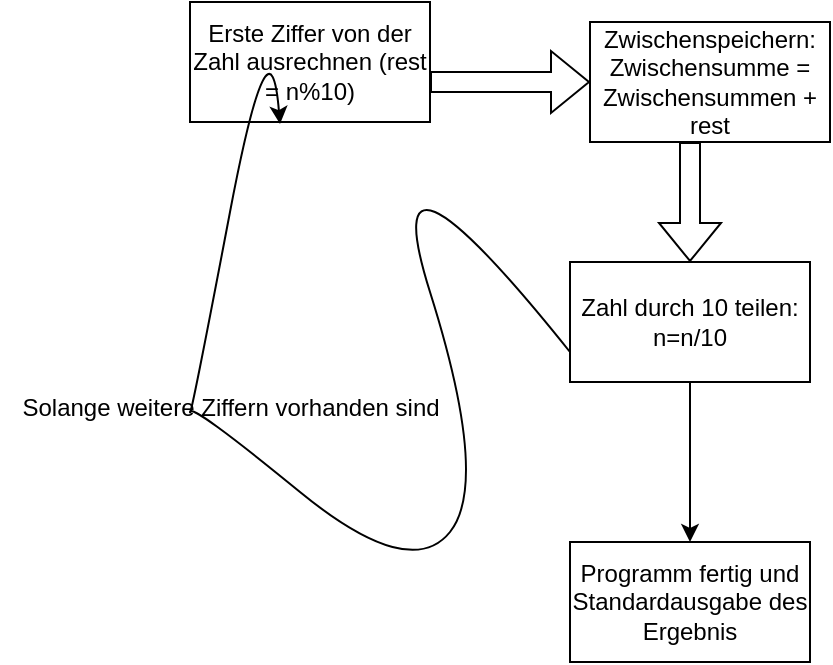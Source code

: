 <mxfile version="22.0.8" type="github">
  <diagram name="Seite-1" id="wMDI8dZVMcPZ2ughkcTs">
    <mxGraphModel dx="1434" dy="790" grid="1" gridSize="10" guides="1" tooltips="1" connect="1" arrows="1" fold="1" page="1" pageScale="1" pageWidth="827" pageHeight="1169" math="0" shadow="0">
      <root>
        <mxCell id="0" />
        <mxCell id="1" parent="0" />
        <mxCell id="AZC1r9gL1J6Y8N8dcFWN-1" value="Erste Ziffer von der Zahl ausrechnen (rest = n%10)" style="rounded=0;whiteSpace=wrap;html=1;" vertex="1" parent="1">
          <mxGeometry x="350" y="380" width="120" height="60" as="geometry" />
        </mxCell>
        <mxCell id="AZC1r9gL1J6Y8N8dcFWN-2" value="" style="shape=flexArrow;endArrow=classic;html=1;rounded=0;" edge="1" parent="1">
          <mxGeometry width="50" height="50" relative="1" as="geometry">
            <mxPoint x="470" y="420" as="sourcePoint" />
            <mxPoint x="550" y="420" as="targetPoint" />
          </mxGeometry>
        </mxCell>
        <mxCell id="AZC1r9gL1J6Y8N8dcFWN-3" value="Zwischenspeichern: Zwischensumme = Zwischensummen + rest" style="rounded=0;whiteSpace=wrap;html=1;" vertex="1" parent="1">
          <mxGeometry x="550" y="390" width="120" height="60" as="geometry" />
        </mxCell>
        <mxCell id="AZC1r9gL1J6Y8N8dcFWN-4" value="" style="shape=flexArrow;endArrow=classic;html=1;rounded=0;" edge="1" parent="1" target="AZC1r9gL1J6Y8N8dcFWN-5">
          <mxGeometry width="50" height="50" relative="1" as="geometry">
            <mxPoint x="600" y="450" as="sourcePoint" />
            <mxPoint x="600" y="540" as="targetPoint" />
          </mxGeometry>
        </mxCell>
        <mxCell id="AZC1r9gL1J6Y8N8dcFWN-11" value="" style="edgeStyle=orthogonalEdgeStyle;rounded=0;orthogonalLoop=1;jettySize=auto;html=1;" edge="1" parent="1" source="AZC1r9gL1J6Y8N8dcFWN-5" target="AZC1r9gL1J6Y8N8dcFWN-10">
          <mxGeometry relative="1" as="geometry" />
        </mxCell>
        <mxCell id="AZC1r9gL1J6Y8N8dcFWN-5" value="Zahl durch 10 teilen: n=n/10" style="rounded=0;whiteSpace=wrap;html=1;" vertex="1" parent="1">
          <mxGeometry x="540" y="510" width="120" height="60" as="geometry" />
        </mxCell>
        <mxCell id="AZC1r9gL1J6Y8N8dcFWN-6" value="" style="curved=1;endArrow=classic;html=1;rounded=0;exitX=0;exitY=0.75;exitDx=0;exitDy=0;entryX=0.375;entryY=1.017;entryDx=0;entryDy=0;entryPerimeter=0;" edge="1" parent="1" source="AZC1r9gL1J6Y8N8dcFWN-5" target="AZC1r9gL1J6Y8N8dcFWN-1">
          <mxGeometry width="50" height="50" relative="1" as="geometry">
            <mxPoint x="390" y="430" as="sourcePoint" />
            <mxPoint x="370" y="460" as="targetPoint" />
            <Array as="points">
              <mxPoint x="440" y="430" />
              <mxPoint x="500" y="620" />
              <mxPoint x="460" y="670" />
              <mxPoint x="350" y="580" />
              <mxPoint x="350" y="590" />
              <mxPoint x="390" y="380" />
            </Array>
          </mxGeometry>
        </mxCell>
        <mxCell id="AZC1r9gL1J6Y8N8dcFWN-7" value="Solange weitere Ziffern vorhanden sind" style="text;html=1;align=center;verticalAlign=middle;resizable=0;points=[];autosize=1;strokeColor=none;fillColor=none;" vertex="1" parent="1">
          <mxGeometry x="255" y="568" width="230" height="30" as="geometry" />
        </mxCell>
        <mxCell id="AZC1r9gL1J6Y8N8dcFWN-10" value="Programm fertig und Standardausgabe des Ergebnis" style="rounded=0;whiteSpace=wrap;html=1;" vertex="1" parent="1">
          <mxGeometry x="540" y="650" width="120" height="60" as="geometry" />
        </mxCell>
      </root>
    </mxGraphModel>
  </diagram>
</mxfile>
